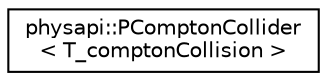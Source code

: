 digraph "Graphical Class Hierarchy"
{
 // LATEX_PDF_SIZE
  edge [fontname="Helvetica",fontsize="10",labelfontname="Helvetica",labelfontsize="10"];
  node [fontname="Helvetica",fontsize="10",shape=record];
  rankdir="LR";
  Node0 [label="physapi::PComptonCollider\l\< T_comptonCollision \>",height=0.2,width=0.4,color="black", fillcolor="white", style="filled",URL="$classphysapi_1_1_p_compton_collider.html",tooltip="Perform Compton collision."];
}
